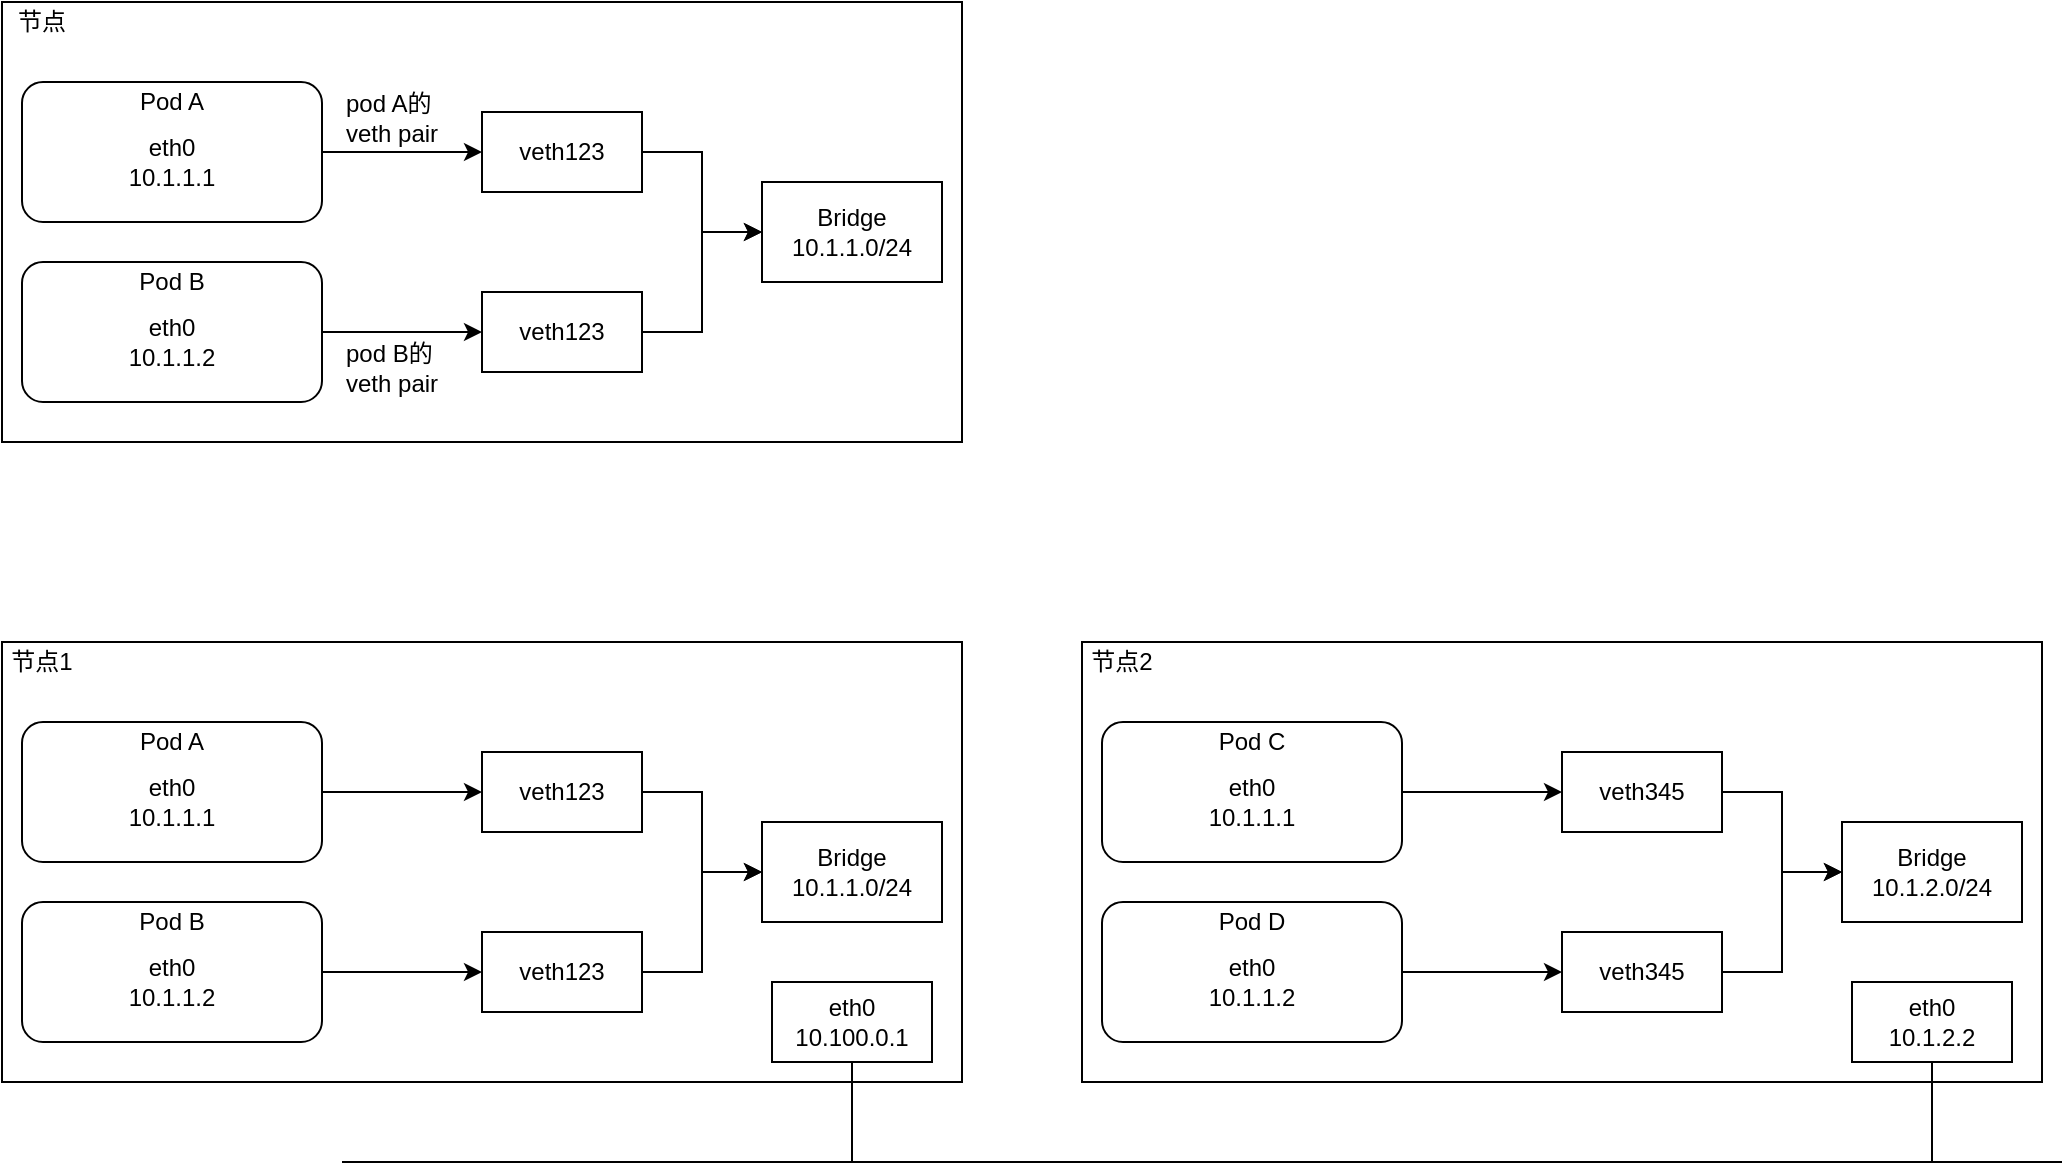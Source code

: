 <mxfile version="12.6.5" type="device"><diagram id="JU6VF1U0_zwZcuao5emn" name="Page-1"><mxGraphModel dx="1024" dy="592" grid="1" gridSize="10" guides="1" tooltips="1" connect="1" arrows="1" fold="1" page="1" pageScale="1" pageWidth="2339" pageHeight="3300" math="0" shadow="0"><root><mxCell id="0"/><mxCell id="1" parent="0"/><mxCell id="xNXQfcpe66JjhrhND42x-1" value="" style="rounded=0;whiteSpace=wrap;html=1;" vertex="1" parent="1"><mxGeometry x="340" y="220" width="480" height="220" as="geometry"/></mxCell><mxCell id="xNXQfcpe66JjhrhND42x-11" style="edgeStyle=orthogonalEdgeStyle;rounded=0;orthogonalLoop=1;jettySize=auto;html=1;entryX=0;entryY=0.5;entryDx=0;entryDy=0;" edge="1" parent="1" source="xNXQfcpe66JjhrhND42x-3" target="xNXQfcpe66JjhrhND42x-9"><mxGeometry relative="1" as="geometry"/></mxCell><mxCell id="xNXQfcpe66JjhrhND42x-3" value="" style="rounded=1;whiteSpace=wrap;html=1;" vertex="1" parent="1"><mxGeometry x="350" y="260" width="150" height="70" as="geometry"/></mxCell><mxCell id="xNXQfcpe66JjhrhND42x-4" value="Pod A" style="text;html=1;strokeColor=none;fillColor=none;align=center;verticalAlign=middle;whiteSpace=wrap;rounded=0;" vertex="1" parent="1"><mxGeometry x="405" y="260" width="40" height="20" as="geometry"/></mxCell><mxCell id="xNXQfcpe66JjhrhND42x-5" value="eth0&lt;br&gt;10.1.1.1" style="text;html=1;strokeColor=none;fillColor=none;align=center;verticalAlign=middle;whiteSpace=wrap;rounded=0;" vertex="1" parent="1"><mxGeometry x="375" y="290" width="100" height="20" as="geometry"/></mxCell><mxCell id="xNXQfcpe66JjhrhND42x-12" style="edgeStyle=orthogonalEdgeStyle;rounded=0;orthogonalLoop=1;jettySize=auto;html=1;entryX=0;entryY=0.5;entryDx=0;entryDy=0;" edge="1" parent="1" source="xNXQfcpe66JjhrhND42x-6" target="xNXQfcpe66JjhrhND42x-10"><mxGeometry relative="1" as="geometry"/></mxCell><mxCell id="xNXQfcpe66JjhrhND42x-6" value="" style="rounded=1;whiteSpace=wrap;html=1;" vertex="1" parent="1"><mxGeometry x="350" y="350" width="150" height="70" as="geometry"/></mxCell><mxCell id="xNXQfcpe66JjhrhND42x-7" value="Pod B" style="text;html=1;strokeColor=none;fillColor=none;align=center;verticalAlign=middle;whiteSpace=wrap;rounded=0;" vertex="1" parent="1"><mxGeometry x="405" y="350" width="40" height="20" as="geometry"/></mxCell><mxCell id="xNXQfcpe66JjhrhND42x-8" value="eth0&lt;br&gt;10.1.1.2" style="text;html=1;strokeColor=none;fillColor=none;align=center;verticalAlign=middle;whiteSpace=wrap;rounded=0;" vertex="1" parent="1"><mxGeometry x="375" y="380" width="100" height="20" as="geometry"/></mxCell><mxCell id="xNXQfcpe66JjhrhND42x-14" style="edgeStyle=orthogonalEdgeStyle;rounded=0;orthogonalLoop=1;jettySize=auto;html=1;entryX=0;entryY=0.5;entryDx=0;entryDy=0;" edge="1" parent="1" source="xNXQfcpe66JjhrhND42x-9" target="xNXQfcpe66JjhrhND42x-13"><mxGeometry relative="1" as="geometry"/></mxCell><mxCell id="xNXQfcpe66JjhrhND42x-9" value="veth123" style="rounded=0;whiteSpace=wrap;html=1;" vertex="1" parent="1"><mxGeometry x="580" y="275" width="80" height="40" as="geometry"/></mxCell><mxCell id="xNXQfcpe66JjhrhND42x-19" style="edgeStyle=orthogonalEdgeStyle;rounded=0;orthogonalLoop=1;jettySize=auto;html=1;entryX=0;entryY=0.5;entryDx=0;entryDy=0;" edge="1" parent="1" source="xNXQfcpe66JjhrhND42x-10" target="xNXQfcpe66JjhrhND42x-13"><mxGeometry relative="1" as="geometry"/></mxCell><mxCell id="xNXQfcpe66JjhrhND42x-10" value="veth123" style="rounded=0;whiteSpace=wrap;html=1;" vertex="1" parent="1"><mxGeometry x="580" y="365" width="80" height="40" as="geometry"/></mxCell><mxCell id="xNXQfcpe66JjhrhND42x-13" value="Bridge&lt;br&gt;10.1.1.0/24" style="rounded=0;whiteSpace=wrap;html=1;" vertex="1" parent="1"><mxGeometry x="720" y="310" width="90" height="50" as="geometry"/></mxCell><mxCell id="xNXQfcpe66JjhrhND42x-17" value="pod B的veth pair" style="text;html=1;strokeColor=none;fillColor=none;align=left;verticalAlign=middle;whiteSpace=wrap;rounded=0;" vertex="1" parent="1"><mxGeometry x="510" y="385" width="60" height="35" as="geometry"/></mxCell><mxCell id="xNXQfcpe66JjhrhND42x-18" value="pod A的veth pair" style="text;html=1;strokeColor=none;fillColor=none;align=left;verticalAlign=middle;whiteSpace=wrap;rounded=0;" vertex="1" parent="1"><mxGeometry x="510" y="260" width="60" height="35" as="geometry"/></mxCell><mxCell id="xNXQfcpe66JjhrhND42x-20" value="节点" style="text;html=1;strokeColor=none;fillColor=none;align=center;verticalAlign=middle;whiteSpace=wrap;rounded=0;" vertex="1" parent="1"><mxGeometry x="340" y="220" width="40" height="20" as="geometry"/></mxCell><mxCell id="xNXQfcpe66JjhrhND42x-21" value="" style="rounded=0;whiteSpace=wrap;html=1;" vertex="1" parent="1"><mxGeometry x="340" y="540" width="480" height="220" as="geometry"/></mxCell><mxCell id="xNXQfcpe66JjhrhND42x-22" style="edgeStyle=orthogonalEdgeStyle;rounded=0;orthogonalLoop=1;jettySize=auto;html=1;entryX=0;entryY=0.5;entryDx=0;entryDy=0;" edge="1" parent="1" source="xNXQfcpe66JjhrhND42x-23" target="xNXQfcpe66JjhrhND42x-31"><mxGeometry relative="1" as="geometry"/></mxCell><mxCell id="xNXQfcpe66JjhrhND42x-23" value="" style="rounded=1;whiteSpace=wrap;html=1;" vertex="1" parent="1"><mxGeometry x="350" y="580" width="150" height="70" as="geometry"/></mxCell><mxCell id="xNXQfcpe66JjhrhND42x-24" value="Pod A" style="text;html=1;strokeColor=none;fillColor=none;align=center;verticalAlign=middle;whiteSpace=wrap;rounded=0;" vertex="1" parent="1"><mxGeometry x="405" y="580" width="40" height="20" as="geometry"/></mxCell><mxCell id="xNXQfcpe66JjhrhND42x-25" value="eth0&lt;br&gt;10.1.1.1" style="text;html=1;strokeColor=none;fillColor=none;align=center;verticalAlign=middle;whiteSpace=wrap;rounded=0;" vertex="1" parent="1"><mxGeometry x="375" y="610" width="100" height="20" as="geometry"/></mxCell><mxCell id="xNXQfcpe66JjhrhND42x-26" style="edgeStyle=orthogonalEdgeStyle;rounded=0;orthogonalLoop=1;jettySize=auto;html=1;entryX=0;entryY=0.5;entryDx=0;entryDy=0;" edge="1" parent="1" source="xNXQfcpe66JjhrhND42x-27" target="xNXQfcpe66JjhrhND42x-33"><mxGeometry relative="1" as="geometry"/></mxCell><mxCell id="xNXQfcpe66JjhrhND42x-27" value="" style="rounded=1;whiteSpace=wrap;html=1;" vertex="1" parent="1"><mxGeometry x="350" y="670" width="150" height="70" as="geometry"/></mxCell><mxCell id="xNXQfcpe66JjhrhND42x-28" value="Pod B" style="text;html=1;strokeColor=none;fillColor=none;align=center;verticalAlign=middle;whiteSpace=wrap;rounded=0;" vertex="1" parent="1"><mxGeometry x="405" y="670" width="40" height="20" as="geometry"/></mxCell><mxCell id="xNXQfcpe66JjhrhND42x-29" value="eth0&lt;br&gt;10.1.1.2" style="text;html=1;strokeColor=none;fillColor=none;align=center;verticalAlign=middle;whiteSpace=wrap;rounded=0;" vertex="1" parent="1"><mxGeometry x="375" y="700" width="100" height="20" as="geometry"/></mxCell><mxCell id="xNXQfcpe66JjhrhND42x-30" style="edgeStyle=orthogonalEdgeStyle;rounded=0;orthogonalLoop=1;jettySize=auto;html=1;entryX=0;entryY=0.5;entryDx=0;entryDy=0;" edge="1" parent="1" source="xNXQfcpe66JjhrhND42x-31" target="xNXQfcpe66JjhrhND42x-34"><mxGeometry relative="1" as="geometry"/></mxCell><mxCell id="xNXQfcpe66JjhrhND42x-31" value="veth123" style="rounded=0;whiteSpace=wrap;html=1;" vertex="1" parent="1"><mxGeometry x="580" y="595" width="80" height="40" as="geometry"/></mxCell><mxCell id="xNXQfcpe66JjhrhND42x-32" style="edgeStyle=orthogonalEdgeStyle;rounded=0;orthogonalLoop=1;jettySize=auto;html=1;entryX=0;entryY=0.5;entryDx=0;entryDy=0;" edge="1" parent="1" source="xNXQfcpe66JjhrhND42x-33" target="xNXQfcpe66JjhrhND42x-34"><mxGeometry relative="1" as="geometry"/></mxCell><mxCell id="xNXQfcpe66JjhrhND42x-33" value="veth123" style="rounded=0;whiteSpace=wrap;html=1;" vertex="1" parent="1"><mxGeometry x="580" y="685" width="80" height="40" as="geometry"/></mxCell><mxCell id="xNXQfcpe66JjhrhND42x-34" value="Bridge&lt;br&gt;10.1.1.0/24" style="rounded=0;whiteSpace=wrap;html=1;" vertex="1" parent="1"><mxGeometry x="720" y="630" width="90" height="50" as="geometry"/></mxCell><mxCell id="xNXQfcpe66JjhrhND42x-37" value="节点1" style="text;html=1;strokeColor=none;fillColor=none;align=center;verticalAlign=middle;whiteSpace=wrap;rounded=0;" vertex="1" parent="1"><mxGeometry x="340" y="540" width="40" height="20" as="geometry"/></mxCell><mxCell id="xNXQfcpe66JjhrhND42x-38" value="" style="rounded=0;whiteSpace=wrap;html=1;" vertex="1" parent="1"><mxGeometry x="880" y="540" width="480" height="220" as="geometry"/></mxCell><mxCell id="xNXQfcpe66JjhrhND42x-39" style="edgeStyle=orthogonalEdgeStyle;rounded=0;orthogonalLoop=1;jettySize=auto;html=1;entryX=0;entryY=0.5;entryDx=0;entryDy=0;" edge="1" parent="1" source="xNXQfcpe66JjhrhND42x-40" target="xNXQfcpe66JjhrhND42x-48"><mxGeometry relative="1" as="geometry"/></mxCell><mxCell id="xNXQfcpe66JjhrhND42x-40" value="" style="rounded=1;whiteSpace=wrap;html=1;" vertex="1" parent="1"><mxGeometry x="890" y="580" width="150" height="70" as="geometry"/></mxCell><mxCell id="xNXQfcpe66JjhrhND42x-41" value="Pod C" style="text;html=1;strokeColor=none;fillColor=none;align=center;verticalAlign=middle;whiteSpace=wrap;rounded=0;" vertex="1" parent="1"><mxGeometry x="945" y="580" width="40" height="20" as="geometry"/></mxCell><mxCell id="xNXQfcpe66JjhrhND42x-42" value="eth0&lt;br&gt;10.1.1.1" style="text;html=1;strokeColor=none;fillColor=none;align=center;verticalAlign=middle;whiteSpace=wrap;rounded=0;" vertex="1" parent="1"><mxGeometry x="915" y="610" width="100" height="20" as="geometry"/></mxCell><mxCell id="xNXQfcpe66JjhrhND42x-43" style="edgeStyle=orthogonalEdgeStyle;rounded=0;orthogonalLoop=1;jettySize=auto;html=1;entryX=0;entryY=0.5;entryDx=0;entryDy=0;" edge="1" parent="1" source="xNXQfcpe66JjhrhND42x-44" target="xNXQfcpe66JjhrhND42x-50"><mxGeometry relative="1" as="geometry"/></mxCell><mxCell id="xNXQfcpe66JjhrhND42x-44" value="" style="rounded=1;whiteSpace=wrap;html=1;" vertex="1" parent="1"><mxGeometry x="890" y="670" width="150" height="70" as="geometry"/></mxCell><mxCell id="xNXQfcpe66JjhrhND42x-45" value="Pod D" style="text;html=1;strokeColor=none;fillColor=none;align=center;verticalAlign=middle;whiteSpace=wrap;rounded=0;" vertex="1" parent="1"><mxGeometry x="945" y="670" width="40" height="20" as="geometry"/></mxCell><mxCell id="xNXQfcpe66JjhrhND42x-46" value="eth0&lt;br&gt;10.1.1.2" style="text;html=1;strokeColor=none;fillColor=none;align=center;verticalAlign=middle;whiteSpace=wrap;rounded=0;" vertex="1" parent="1"><mxGeometry x="915" y="700" width="100" height="20" as="geometry"/></mxCell><mxCell id="xNXQfcpe66JjhrhND42x-47" style="edgeStyle=orthogonalEdgeStyle;rounded=0;orthogonalLoop=1;jettySize=auto;html=1;entryX=0;entryY=0.5;entryDx=0;entryDy=0;" edge="1" parent="1" source="xNXQfcpe66JjhrhND42x-48" target="xNXQfcpe66JjhrhND42x-51"><mxGeometry relative="1" as="geometry"/></mxCell><mxCell id="xNXQfcpe66JjhrhND42x-48" value="veth345" style="rounded=0;whiteSpace=wrap;html=1;" vertex="1" parent="1"><mxGeometry x="1120" y="595" width="80" height="40" as="geometry"/></mxCell><mxCell id="xNXQfcpe66JjhrhND42x-49" style="edgeStyle=orthogonalEdgeStyle;rounded=0;orthogonalLoop=1;jettySize=auto;html=1;entryX=0;entryY=0.5;entryDx=0;entryDy=0;" edge="1" parent="1" source="xNXQfcpe66JjhrhND42x-50" target="xNXQfcpe66JjhrhND42x-51"><mxGeometry relative="1" as="geometry"/></mxCell><mxCell id="xNXQfcpe66JjhrhND42x-50" value="veth345" style="rounded=0;whiteSpace=wrap;html=1;" vertex="1" parent="1"><mxGeometry x="1120" y="685" width="80" height="40" as="geometry"/></mxCell><mxCell id="xNXQfcpe66JjhrhND42x-51" value="Bridge&lt;br&gt;10.1.2.0/24" style="rounded=0;whiteSpace=wrap;html=1;" vertex="1" parent="1"><mxGeometry x="1260" y="630" width="90" height="50" as="geometry"/></mxCell><mxCell id="xNXQfcpe66JjhrhND42x-54" value="节点2" style="text;html=1;strokeColor=none;fillColor=none;align=center;verticalAlign=middle;whiteSpace=wrap;rounded=0;" vertex="1" parent="1"><mxGeometry x="880" y="540" width="40" height="20" as="geometry"/></mxCell><mxCell id="xNXQfcpe66JjhrhND42x-58" style="edgeStyle=orthogonalEdgeStyle;rounded=0;orthogonalLoop=1;jettySize=auto;html=1;endArrow=none;endFill=0;" edge="1" parent="1" source="xNXQfcpe66JjhrhND42x-55"><mxGeometry relative="1" as="geometry"><mxPoint x="765" y="800" as="targetPoint"/></mxGeometry></mxCell><mxCell id="xNXQfcpe66JjhrhND42x-55" value="eth0&lt;br&gt;10.100.0.1" style="rounded=0;whiteSpace=wrap;html=1;" vertex="1" parent="1"><mxGeometry x="725" y="710" width="80" height="40" as="geometry"/></mxCell><mxCell id="xNXQfcpe66JjhrhND42x-59" style="edgeStyle=orthogonalEdgeStyle;rounded=0;orthogonalLoop=1;jettySize=auto;html=1;endArrow=none;endFill=0;" edge="1" parent="1" source="xNXQfcpe66JjhrhND42x-56"><mxGeometry relative="1" as="geometry"><mxPoint x="1305" y="800" as="targetPoint"/></mxGeometry></mxCell><mxCell id="xNXQfcpe66JjhrhND42x-56" value="eth0&lt;br&gt;10.1.2.2" style="rounded=0;whiteSpace=wrap;html=1;" vertex="1" parent="1"><mxGeometry x="1265" y="710" width="80" height="40" as="geometry"/></mxCell><mxCell id="xNXQfcpe66JjhrhND42x-57" value="" style="endArrow=none;html=1;" edge="1" parent="1"><mxGeometry width="50" height="50" relative="1" as="geometry"><mxPoint x="510" y="800" as="sourcePoint"/><mxPoint x="1370" y="800" as="targetPoint"/></mxGeometry></mxCell></root></mxGraphModel></diagram></mxfile>